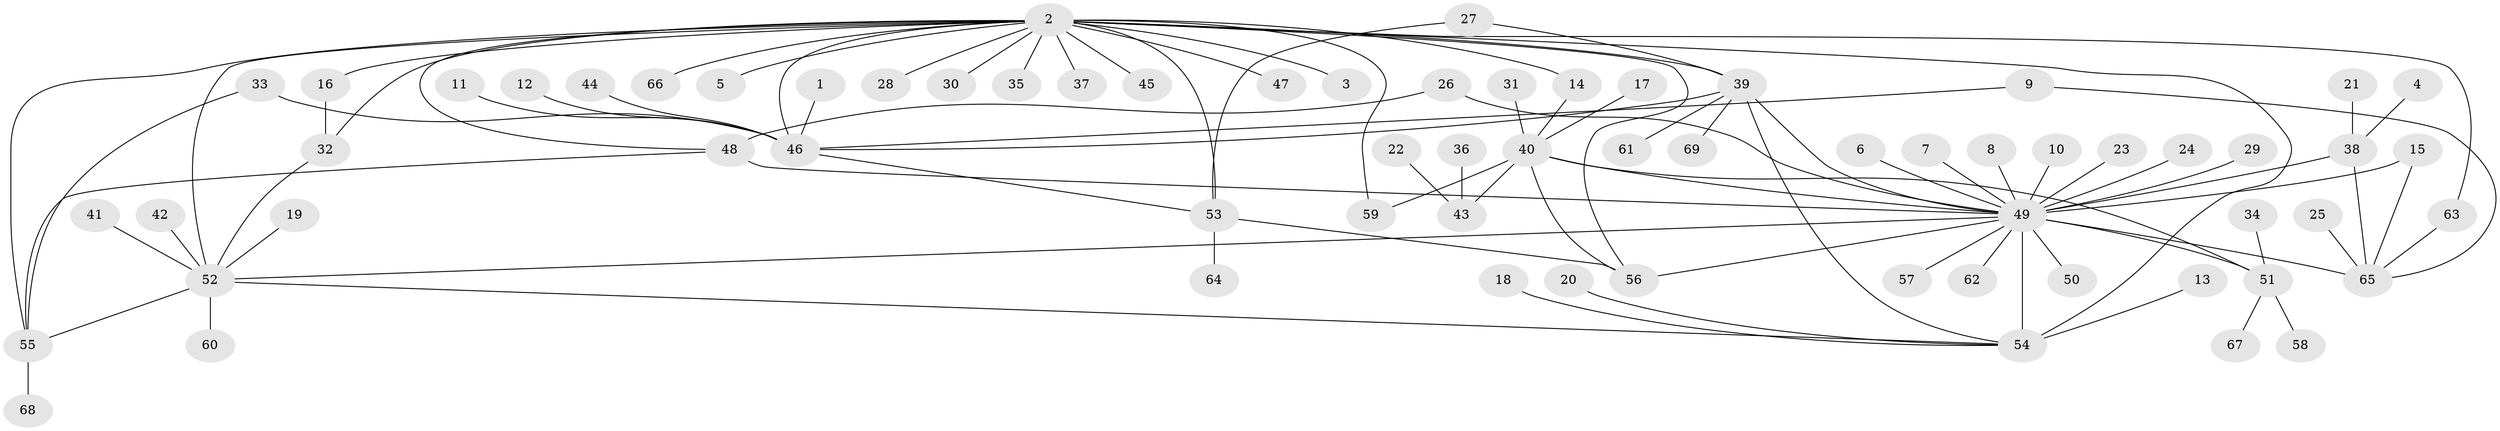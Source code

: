 // original degree distribution, {22: 0.0072992700729927005, 6: 0.021897810218978103, 7: 0.014598540145985401, 1: 0.5255474452554745, 27: 0.0072992700729927005, 11: 0.0072992700729927005, 3: 0.08759124087591241, 2: 0.22627737226277372, 4: 0.058394160583941604, 5: 0.021897810218978103, 10: 0.014598540145985401, 9: 0.0072992700729927005}
// Generated by graph-tools (version 1.1) at 2025/26/03/09/25 03:26:04]
// undirected, 69 vertices, 92 edges
graph export_dot {
graph [start="1"]
  node [color=gray90,style=filled];
  1;
  2;
  3;
  4;
  5;
  6;
  7;
  8;
  9;
  10;
  11;
  12;
  13;
  14;
  15;
  16;
  17;
  18;
  19;
  20;
  21;
  22;
  23;
  24;
  25;
  26;
  27;
  28;
  29;
  30;
  31;
  32;
  33;
  34;
  35;
  36;
  37;
  38;
  39;
  40;
  41;
  42;
  43;
  44;
  45;
  46;
  47;
  48;
  49;
  50;
  51;
  52;
  53;
  54;
  55;
  56;
  57;
  58;
  59;
  60;
  61;
  62;
  63;
  64;
  65;
  66;
  67;
  68;
  69;
  1 -- 46 [weight=1.0];
  2 -- 3 [weight=1.0];
  2 -- 5 [weight=1.0];
  2 -- 14 [weight=1.0];
  2 -- 16 [weight=1.0];
  2 -- 28 [weight=1.0];
  2 -- 30 [weight=1.0];
  2 -- 32 [weight=1.0];
  2 -- 35 [weight=1.0];
  2 -- 37 [weight=1.0];
  2 -- 39 [weight=1.0];
  2 -- 45 [weight=1.0];
  2 -- 46 [weight=1.0];
  2 -- 47 [weight=1.0];
  2 -- 48 [weight=1.0];
  2 -- 52 [weight=2.0];
  2 -- 53 [weight=1.0];
  2 -- 54 [weight=2.0];
  2 -- 55 [weight=1.0];
  2 -- 56 [weight=1.0];
  2 -- 59 [weight=1.0];
  2 -- 63 [weight=1.0];
  2 -- 66 [weight=1.0];
  4 -- 38 [weight=1.0];
  6 -- 49 [weight=1.0];
  7 -- 49 [weight=1.0];
  8 -- 49 [weight=1.0];
  9 -- 46 [weight=1.0];
  9 -- 65 [weight=1.0];
  10 -- 49 [weight=1.0];
  11 -- 46 [weight=1.0];
  12 -- 46 [weight=1.0];
  13 -- 54 [weight=1.0];
  14 -- 40 [weight=1.0];
  15 -- 49 [weight=1.0];
  15 -- 65 [weight=1.0];
  16 -- 32 [weight=1.0];
  17 -- 40 [weight=1.0];
  18 -- 54 [weight=1.0];
  19 -- 52 [weight=1.0];
  20 -- 54 [weight=1.0];
  21 -- 38 [weight=1.0];
  22 -- 43 [weight=1.0];
  23 -- 49 [weight=1.0];
  24 -- 49 [weight=1.0];
  25 -- 65 [weight=1.0];
  26 -- 48 [weight=1.0];
  26 -- 49 [weight=1.0];
  27 -- 39 [weight=1.0];
  27 -- 53 [weight=1.0];
  29 -- 49 [weight=1.0];
  31 -- 40 [weight=1.0];
  32 -- 52 [weight=1.0];
  33 -- 46 [weight=1.0];
  33 -- 55 [weight=1.0];
  34 -- 51 [weight=1.0];
  36 -- 43 [weight=1.0];
  38 -- 49 [weight=1.0];
  38 -- 65 [weight=1.0];
  39 -- 46 [weight=1.0];
  39 -- 49 [weight=1.0];
  39 -- 54 [weight=1.0];
  39 -- 61 [weight=1.0];
  39 -- 69 [weight=1.0];
  40 -- 43 [weight=1.0];
  40 -- 49 [weight=1.0];
  40 -- 51 [weight=1.0];
  40 -- 56 [weight=1.0];
  40 -- 59 [weight=1.0];
  41 -- 52 [weight=1.0];
  42 -- 52 [weight=1.0];
  44 -- 46 [weight=1.0];
  46 -- 53 [weight=1.0];
  48 -- 49 [weight=2.0];
  48 -- 55 [weight=1.0];
  49 -- 50 [weight=1.0];
  49 -- 51 [weight=3.0];
  49 -- 52 [weight=1.0];
  49 -- 54 [weight=2.0];
  49 -- 56 [weight=1.0];
  49 -- 57 [weight=1.0];
  49 -- 62 [weight=1.0];
  49 -- 65 [weight=2.0];
  51 -- 58 [weight=1.0];
  51 -- 67 [weight=1.0];
  52 -- 54 [weight=1.0];
  52 -- 55 [weight=1.0];
  52 -- 60 [weight=1.0];
  53 -- 56 [weight=1.0];
  53 -- 64 [weight=1.0];
  55 -- 68 [weight=1.0];
  63 -- 65 [weight=1.0];
}
